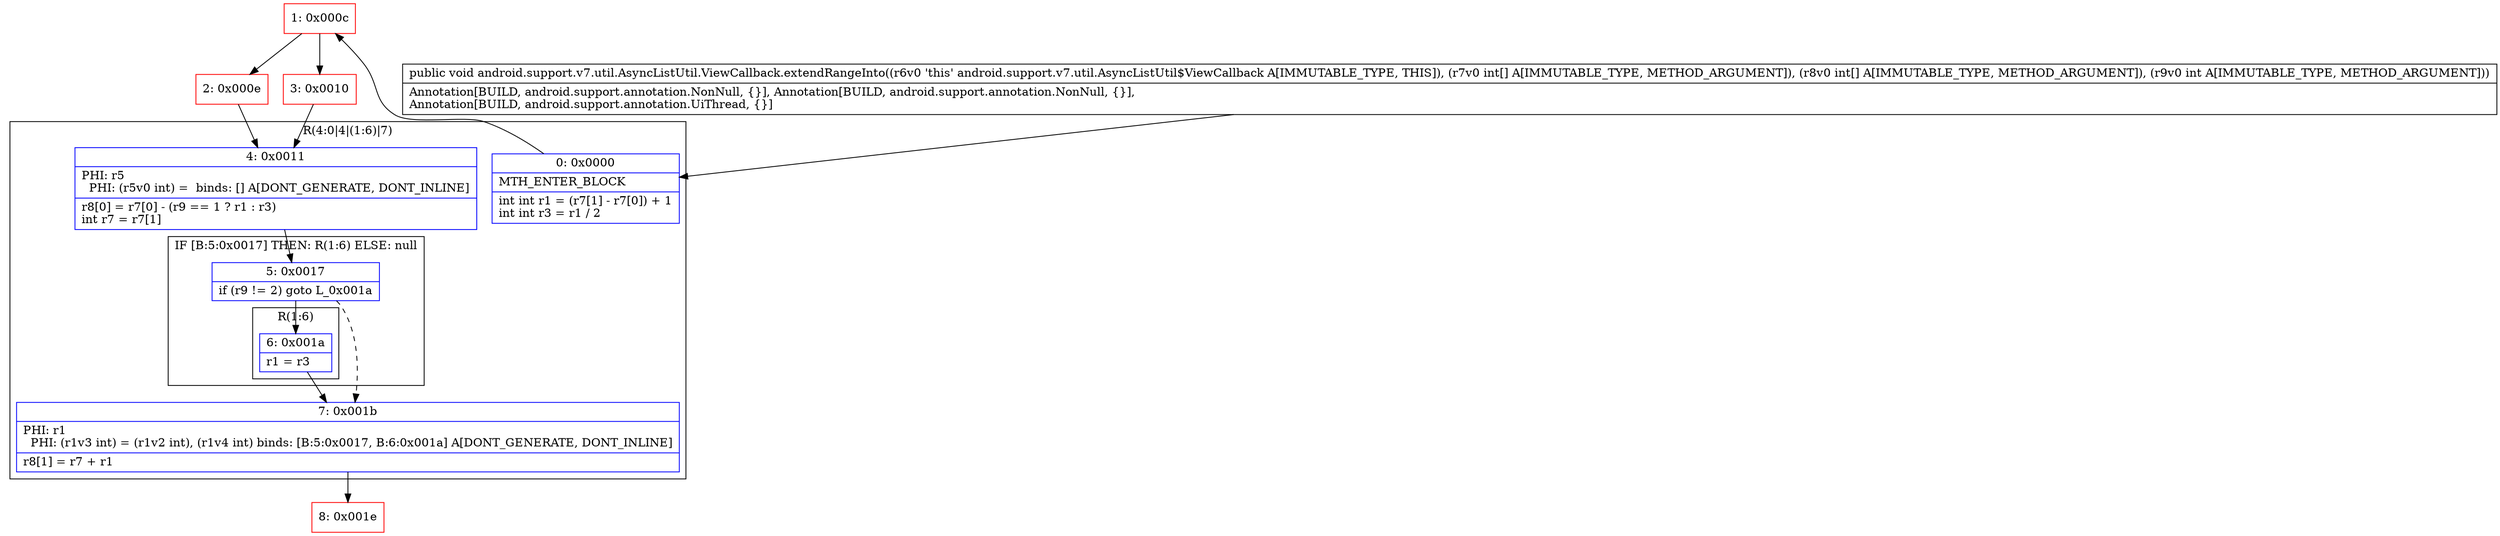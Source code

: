 digraph "CFG forandroid.support.v7.util.AsyncListUtil.ViewCallback.extendRangeInto([I[II)V" {
subgraph cluster_Region_1762523141 {
label = "R(4:0|4|(1:6)|7)";
node [shape=record,color=blue];
Node_0 [shape=record,label="{0\:\ 0x0000|MTH_ENTER_BLOCK\l|int int r1 = (r7[1] \- r7[0]) + 1\lint int r3 = r1 \/ 2\l}"];
Node_4 [shape=record,label="{4\:\ 0x0011|PHI: r5 \l  PHI: (r5v0 int) =  binds: [] A[DONT_GENERATE, DONT_INLINE]\l|r8[0] = r7[0] \- (r9 == 1 ? r1 : r3)\lint r7 = r7[1]\l}"];
subgraph cluster_IfRegion_121342319 {
label = "IF [B:5:0x0017] THEN: R(1:6) ELSE: null";
node [shape=record,color=blue];
Node_5 [shape=record,label="{5\:\ 0x0017|if (r9 != 2) goto L_0x001a\l}"];
subgraph cluster_Region_1760618296 {
label = "R(1:6)";
node [shape=record,color=blue];
Node_6 [shape=record,label="{6\:\ 0x001a|r1 = r3\l}"];
}
}
Node_7 [shape=record,label="{7\:\ 0x001b|PHI: r1 \l  PHI: (r1v3 int) = (r1v2 int), (r1v4 int) binds: [B:5:0x0017, B:6:0x001a] A[DONT_GENERATE, DONT_INLINE]\l|r8[1] = r7 + r1\l}"];
}
Node_1 [shape=record,color=red,label="{1\:\ 0x000c}"];
Node_2 [shape=record,color=red,label="{2\:\ 0x000e}"];
Node_3 [shape=record,color=red,label="{3\:\ 0x0010}"];
Node_8 [shape=record,color=red,label="{8\:\ 0x001e}"];
MethodNode[shape=record,label="{public void android.support.v7.util.AsyncListUtil.ViewCallback.extendRangeInto((r6v0 'this' android.support.v7.util.AsyncListUtil$ViewCallback A[IMMUTABLE_TYPE, THIS]), (r7v0 int[] A[IMMUTABLE_TYPE, METHOD_ARGUMENT]), (r8v0 int[] A[IMMUTABLE_TYPE, METHOD_ARGUMENT]), (r9v0 int A[IMMUTABLE_TYPE, METHOD_ARGUMENT]))  | Annotation[BUILD, android.support.annotation.NonNull, \{\}], Annotation[BUILD, android.support.annotation.NonNull, \{\}], \lAnnotation[BUILD, android.support.annotation.UiThread, \{\}]\l}"];
MethodNode -> Node_0;
Node_0 -> Node_1;
Node_4 -> Node_5;
Node_5 -> Node_6;
Node_5 -> Node_7[style=dashed];
Node_6 -> Node_7;
Node_7 -> Node_8;
Node_1 -> Node_2;
Node_1 -> Node_3;
Node_2 -> Node_4;
Node_3 -> Node_4;
}

